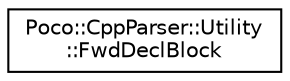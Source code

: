digraph "Graphical Class Hierarchy"
{
 // LATEX_PDF_SIZE
  edge [fontname="Helvetica",fontsize="10",labelfontname="Helvetica",labelfontsize="10"];
  node [fontname="Helvetica",fontsize="10",shape=record];
  rankdir="LR";
  Node0 [label="Poco::CppParser::Utility\l::FwdDeclBlock",height=0.2,width=0.4,color="black", fillcolor="white", style="filled",URL="$classPoco_1_1CppParser_1_1Utility_1_1FwdDeclBlock.html",tooltip=" "];
}
